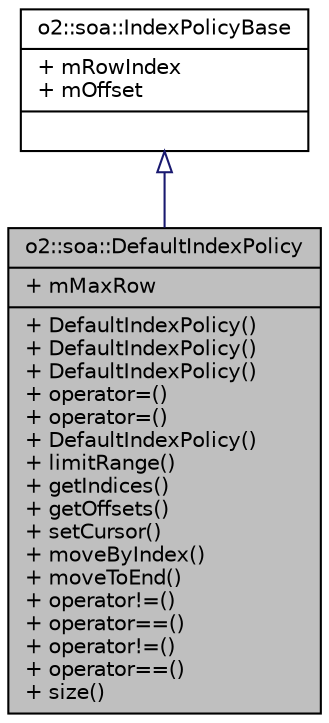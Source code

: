 digraph "o2::soa::DefaultIndexPolicy"
{
 // INTERACTIVE_SVG=YES
  bgcolor="transparent";
  edge [fontname="Helvetica",fontsize="10",labelfontname="Helvetica",labelfontsize="10"];
  node [fontname="Helvetica",fontsize="10",shape=record];
  Node0 [label="{o2::soa::DefaultIndexPolicy\n|+ mMaxRow\l|+ DefaultIndexPolicy()\l+ DefaultIndexPolicy()\l+ DefaultIndexPolicy()\l+ operator=()\l+ operator=()\l+ DefaultIndexPolicy()\l+ limitRange()\l+ getIndices()\l+ getOffsets()\l+ setCursor()\l+ moveByIndex()\l+ moveToEnd()\l+ operator!=()\l+ operator==()\l+ operator!=()\l+ operator==()\l+ size()\l}",height=0.2,width=0.4,color="black", fillcolor="grey75", style="filled", fontcolor="black"];
  Node1 -> Node0 [dir="back",color="midnightblue",fontsize="10",style="solid",arrowtail="onormal",fontname="Helvetica"];
  Node1 [label="{o2::soa::IndexPolicyBase\n|+ mRowIndex\l+ mOffset\l|}",height=0.2,width=0.4,color="black",URL="$d9/d4f/structo2_1_1soa_1_1IndexPolicyBase.html"];
}
